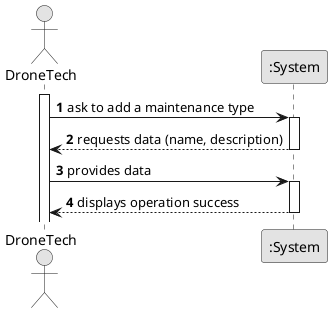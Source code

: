 @startuml
skinparam monochrome true
skinparam packageStyle rectangle
skinparam shadowing false

autonumber

actor "DroneTech" as DroneTech
participant ":System" as System

activate DroneTech
    "DroneTech" -> System : ask to add a maintenance type

    activate System

    System --> "DroneTech" : requests data (name, description)

    deactivate System

    DroneTech -> System : provides data

    activate System

    System --> DroneTech : displays operation success

    deactivate System

@enduml
